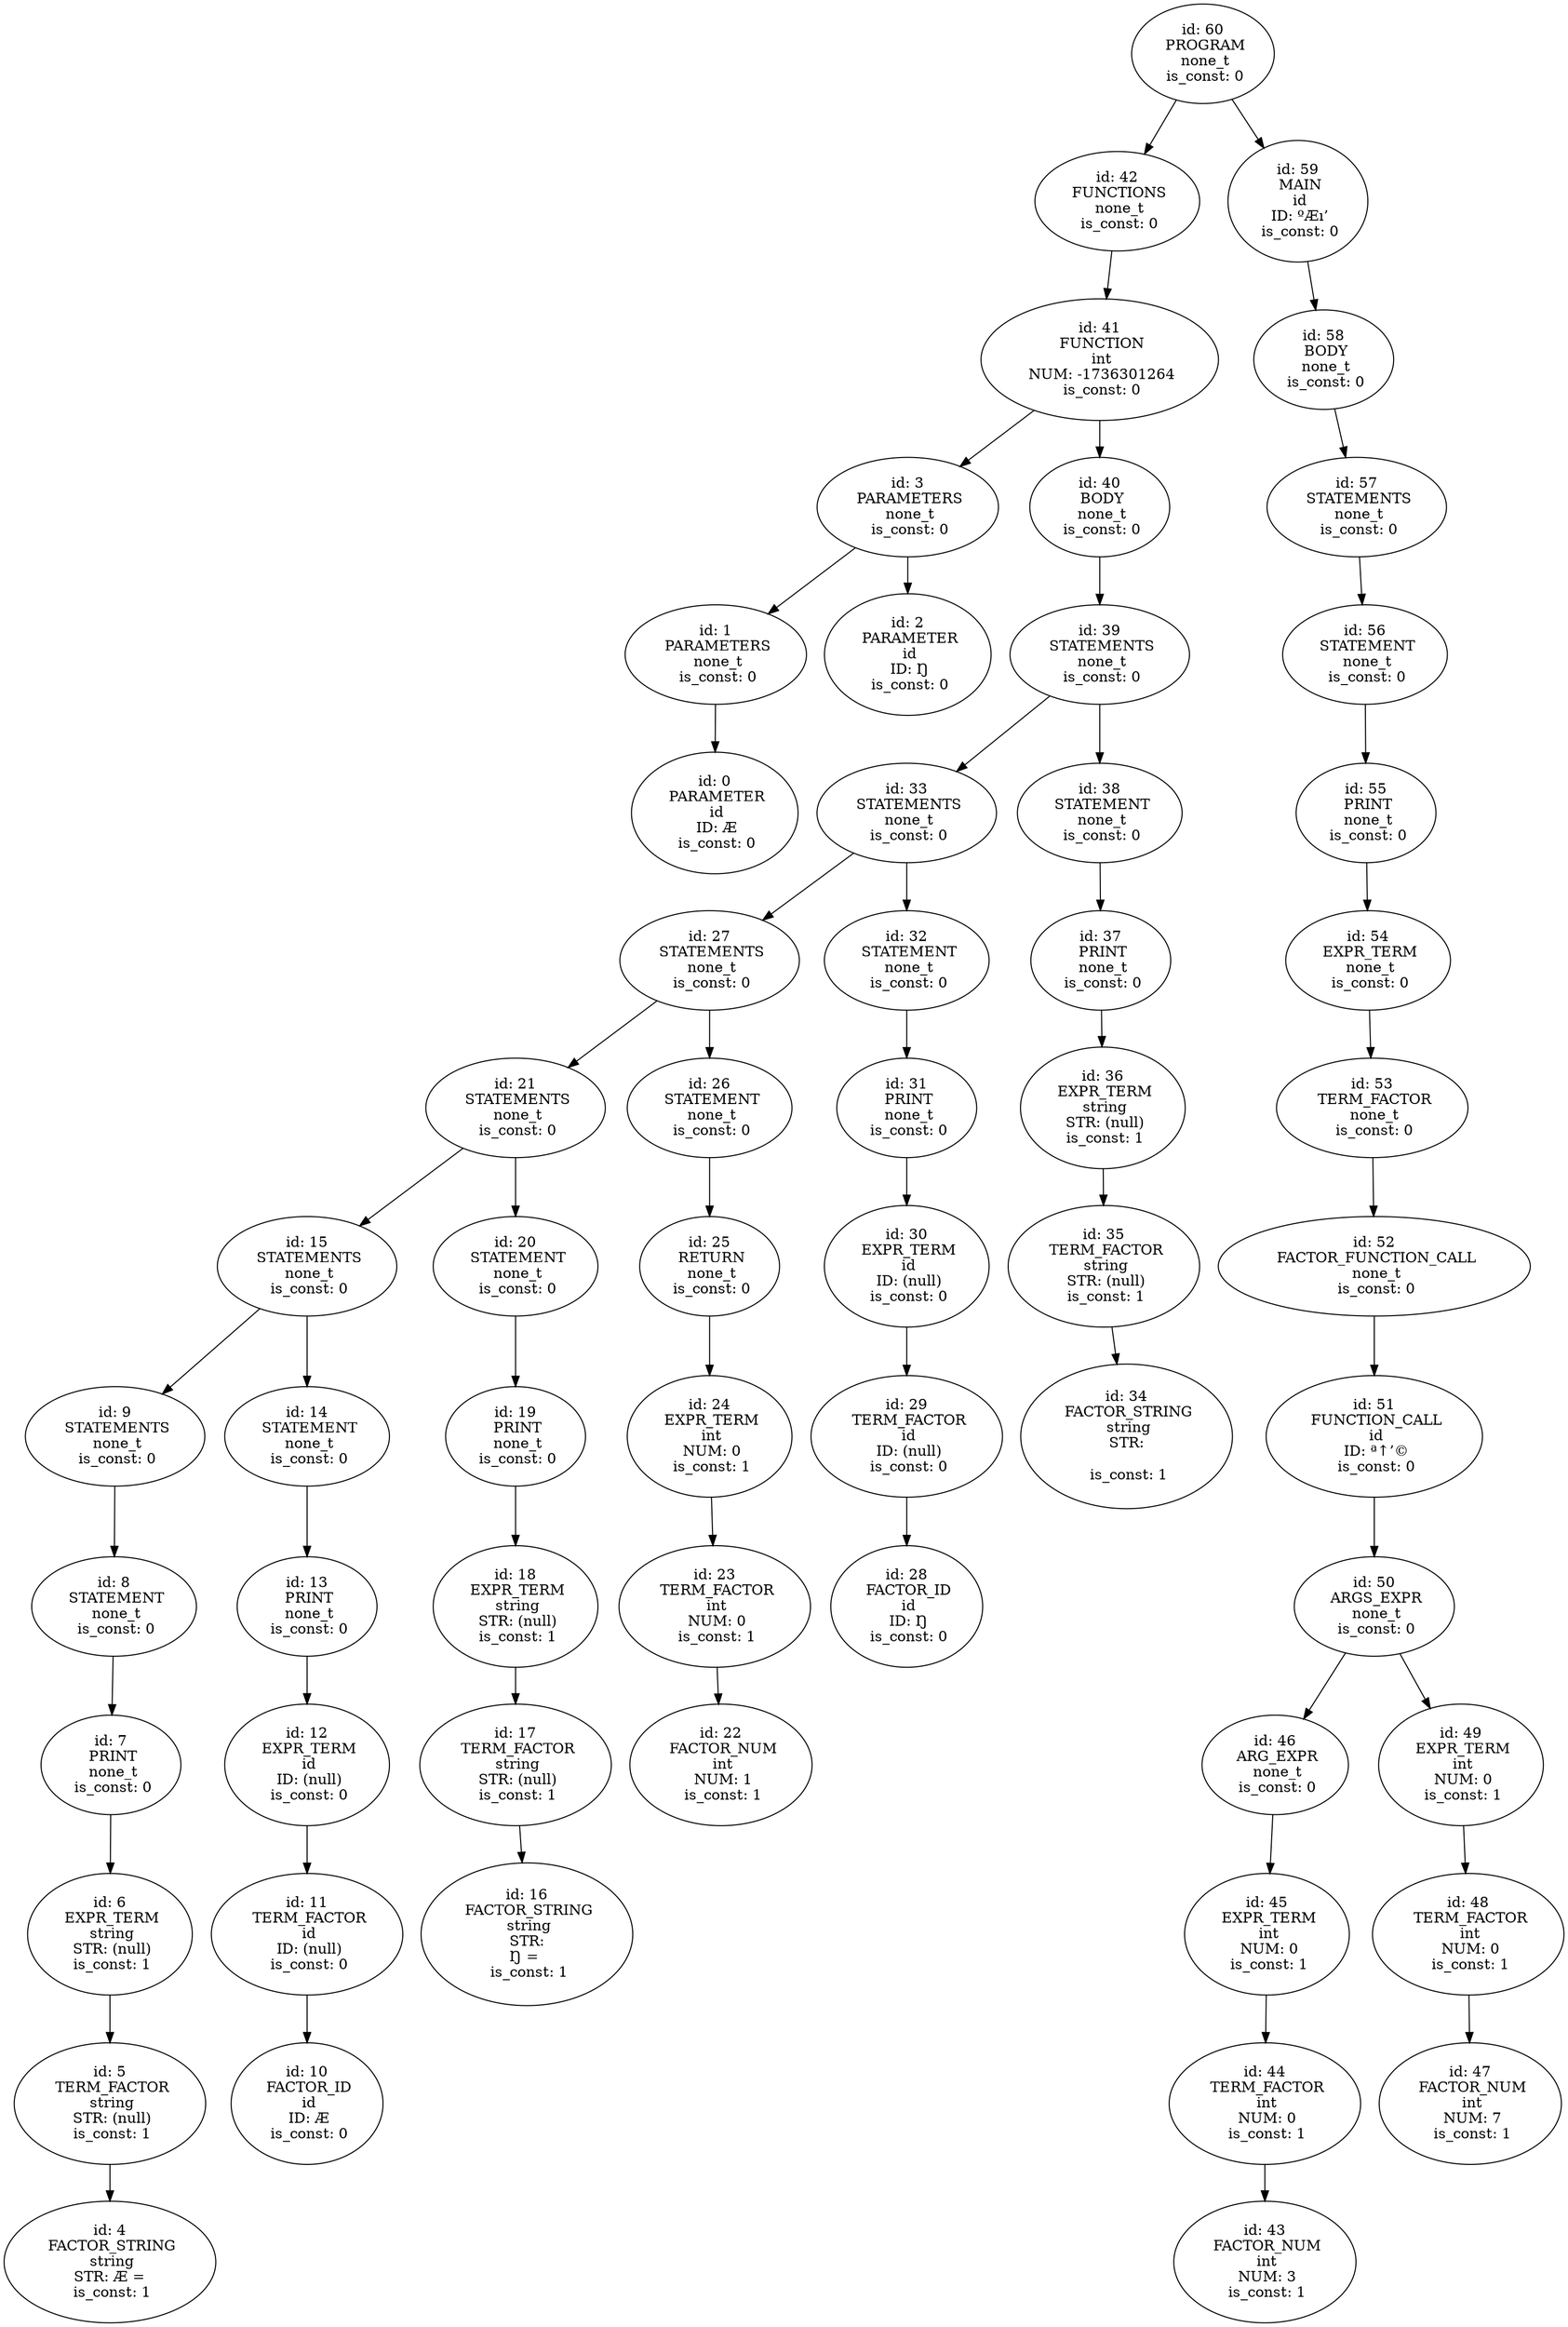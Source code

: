 digraph ast {
n60 [label="id: 60
 PROGRAM
 none_t
 is_const: 0"];
n60 -> n42;
n42 [label="id: 42
 FUNCTIONS
 none_t
 is_const: 0"];
n42 -> n41;
n41 [label="id: 41
 FUNCTION
 int
 NUM: -1736301264
 is_const: 0"];
n41 -> n3;
n3 [label="id: 3
 PARAMETERS
 none_t
 is_const: 0"];
n3 -> n1;
n1 [label="id: 1
 PARAMETERS
 none_t
 is_const: 0"];
n1 -> n0;
n0 [label="id: 0
 PARAMETER
 id
 ID: Æ
 is_const: 0"];
n3 -> n2;
n2 [label="id: 2
 PARAMETER
 id
 ID: Ŋ
 is_const: 0"];
n41 -> n40;
n40 [label="id: 40
 BODY
 none_t
 is_const: 0"];
n40 -> n39;
n39 [label="id: 39
 STATEMENTS
 none_t
 is_const: 0"];
n39 -> n33;
n33 [label="id: 33
 STATEMENTS
 none_t
 is_const: 0"];
n33 -> n27;
n27 [label="id: 27
 STATEMENTS
 none_t
 is_const: 0"];
n27 -> n21;
n21 [label="id: 21
 STATEMENTS
 none_t
 is_const: 0"];
n21 -> n15;
n15 [label="id: 15
 STATEMENTS
 none_t
 is_const: 0"];
n15 -> n9;
n9 [label="id: 9
 STATEMENTS
 none_t
 is_const: 0"];
n9 -> n8;
n8 [label="id: 8
 STATEMENT
 none_t
 is_const: 0"];
n8 -> n7;
n7 [label="id: 7
 PRINT
 none_t
 is_const: 0"];
n7 -> n6;
n6 [label="id: 6
 EXPR_TERM
 string
 STR: (null)
 is_const: 1"];
n6 -> n5;
n5 [label="id: 5
 TERM_FACTOR
 string
 STR: (null)
 is_const: 1"];
n5 -> n4;
n4 [label="id: 4
 FACTOR_STRING
 string
 STR: Æ = 
 is_const: 1"];
n15 -> n14;
n14 [label="id: 14
 STATEMENT
 none_t
 is_const: 0"];
n14 -> n13;
n13 [label="id: 13
 PRINT
 none_t
 is_const: 0"];
n13 -> n12;
n12 [label="id: 12
 EXPR_TERM
 id
 ID: (null)
 is_const: 0"];
n12 -> n11;
n11 [label="id: 11
 TERM_FACTOR
 id
 ID: (null)
 is_const: 0"];
n11 -> n10;
n10 [label="id: 10
 FACTOR_ID
 id
 ID: Æ
 is_const: 0"];
n21 -> n20;
n20 [label="id: 20
 STATEMENT
 none_t
 is_const: 0"];
n20 -> n19;
n19 [label="id: 19
 PRINT
 none_t
 is_const: 0"];
n19 -> n18;
n18 [label="id: 18
 EXPR_TERM
 string
 STR: (null)
 is_const: 1"];
n18 -> n17;
n17 [label="id: 17
 TERM_FACTOR
 string
 STR: (null)
 is_const: 1"];
n17 -> n16;
n16 [label="id: 16
 FACTOR_STRING
 string
 STR: 
Ŋ = 
 is_const: 1"];
n27 -> n26;
n26 [label="id: 26
 STATEMENT
 none_t
 is_const: 0"];
n26 -> n25;
n25 [label="id: 25
 RETURN
 none_t
 is_const: 0"];
n25 -> n24;
n24 [label="id: 24
 EXPR_TERM
 int
 NUM: 0
 is_const: 1"];
n24 -> n23;
n23 [label="id: 23
 TERM_FACTOR
 int
 NUM: 0
 is_const: 1"];
n23 -> n22;
n22 [label="id: 22
 FACTOR_NUM
 int
 NUM: 1
 is_const: 1"];
n33 -> n32;
n32 [label="id: 32
 STATEMENT
 none_t
 is_const: 0"];
n32 -> n31;
n31 [label="id: 31
 PRINT
 none_t
 is_const: 0"];
n31 -> n30;
n30 [label="id: 30
 EXPR_TERM
 id
 ID: (null)
 is_const: 0"];
n30 -> n29;
n29 [label="id: 29
 TERM_FACTOR
 id
 ID: (null)
 is_const: 0"];
n29 -> n28;
n28 [label="id: 28
 FACTOR_ID
 id
 ID: Ŋ
 is_const: 0"];
n39 -> n38;
n38 [label="id: 38
 STATEMENT
 none_t
 is_const: 0"];
n38 -> n37;
n37 [label="id: 37
 PRINT
 none_t
 is_const: 0"];
n37 -> n36;
n36 [label="id: 36
 EXPR_TERM
 string
 STR: (null)
 is_const: 1"];
n36 -> n35;
n35 [label="id: 35
 TERM_FACTOR
 string
 STR: (null)
 is_const: 1"];
n35 -> n34;
n34 [label="id: 34
 FACTOR_STRING
 string
 STR: 

 is_const: 1"];
n60 -> n59;
n59 [label="id: 59
 MAIN
 id
 ID: ºÆı’
 is_const: 0"];
n59 -> n58;
n58 [label="id: 58
 BODY
 none_t
 is_const: 0"];
n58 -> n57;
n57 [label="id: 57
 STATEMENTS
 none_t
 is_const: 0"];
n57 -> n56;
n56 [label="id: 56
 STATEMENT
 none_t
 is_const: 0"];
n56 -> n55;
n55 [label="id: 55
 PRINT
 none_t
 is_const: 0"];
n55 -> n54;
n54 [label="id: 54
 EXPR_TERM
 none_t
 is_const: 0"];
n54 -> n53;
n53 [label="id: 53
 TERM_FACTOR
 none_t
 is_const: 0"];
n53 -> n52;
n52 [label="id: 52
 FACTOR_FUNCTION_CALL
 none_t
 is_const: 0"];
n52 -> n51;
n51 [label="id: 51
 FUNCTION_CALL
 id
 ID: ª↑’©
 is_const: 0"];
n51 -> n50;
n50 [label="id: 50
 ARGS_EXPR
 none_t
 is_const: 0"];
n50 -> n46;
n46 [label="id: 46
 ARG_EXPR
 none_t
 is_const: 0"];
n46 -> n45;
n45 [label="id: 45
 EXPR_TERM
 int
 NUM: 0
 is_const: 1"];
n45 -> n44;
n44 [label="id: 44
 TERM_FACTOR
 int
 NUM: 0
 is_const: 1"];
n44 -> n43;
n43 [label="id: 43
 FACTOR_NUM
 int
 NUM: 3
 is_const: 1"];
n50 -> n49;
n49 [label="id: 49
 EXPR_TERM
 int
 NUM: 0
 is_const: 1"];
n49 -> n48;
n48 [label="id: 48
 TERM_FACTOR
 int
 NUM: 0
 is_const: 1"];
n48 -> n47;
n47 [label="id: 47
 FACTOR_NUM
 int
 NUM: 7
 is_const: 1"];
}

